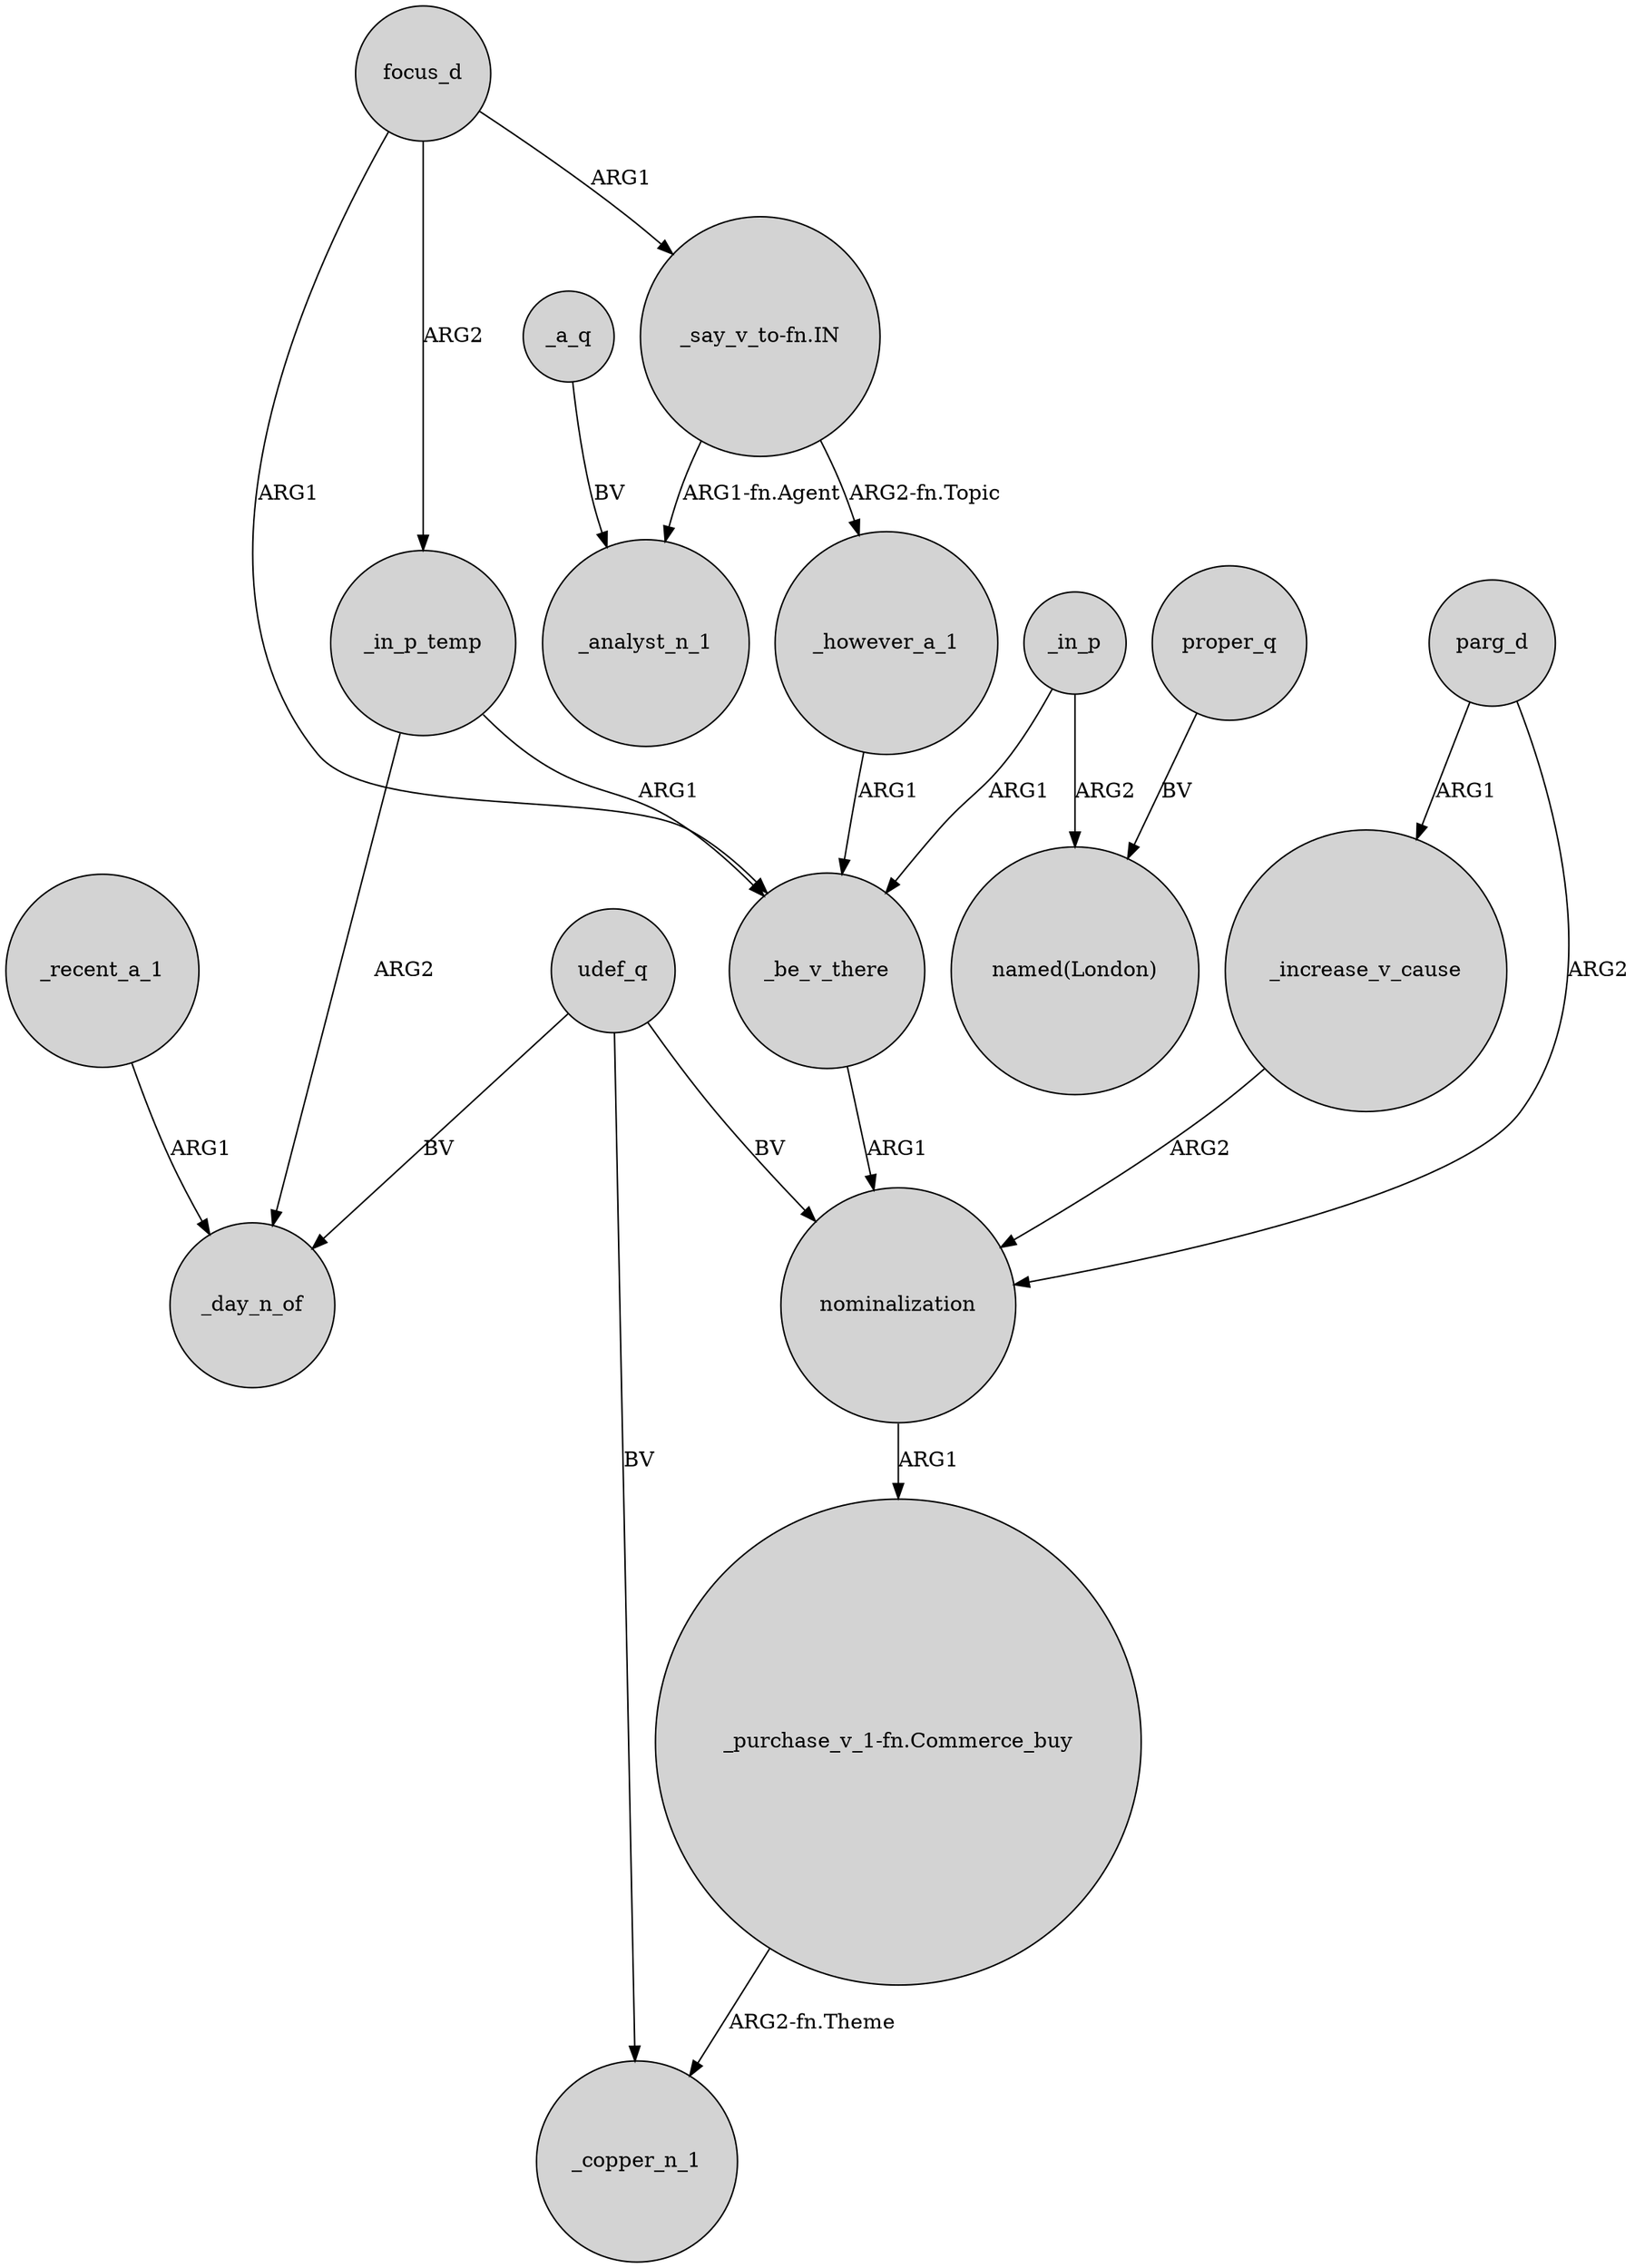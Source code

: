 digraph {
	node [shape=circle style=filled]
	udef_q -> _copper_n_1 [label=BV]
	focus_d -> _in_p_temp [label=ARG2]
	_in_p_temp -> _be_v_there [label=ARG1]
	"_purchase_v_1-fn.Commerce_buy" -> _copper_n_1 [label="ARG2-fn.Theme"]
	_in_p -> "named(London)" [label=ARG2]
	_however_a_1 -> _be_v_there [label=ARG1]
	udef_q -> _day_n_of [label=BV]
	_recent_a_1 -> _day_n_of [label=ARG1]
	"_say_v_to-fn.IN" -> _however_a_1 [label="ARG2-fn.Topic"]
	nominalization -> "_purchase_v_1-fn.Commerce_buy" [label=ARG1]
	_in_p_temp -> _day_n_of [label=ARG2]
	parg_d -> nominalization [label=ARG2]
	"_say_v_to-fn.IN" -> _analyst_n_1 [label="ARG1-fn.Agent"]
	parg_d -> _increase_v_cause [label=ARG1]
	udef_q -> nominalization [label=BV]
	proper_q -> "named(London)" [label=BV]
	focus_d -> _be_v_there [label=ARG1]
	_be_v_there -> nominalization [label=ARG1]
	_a_q -> _analyst_n_1 [label=BV]
	_increase_v_cause -> nominalization [label=ARG2]
	_in_p -> _be_v_there [label=ARG1]
	focus_d -> "_say_v_to-fn.IN" [label=ARG1]
}
